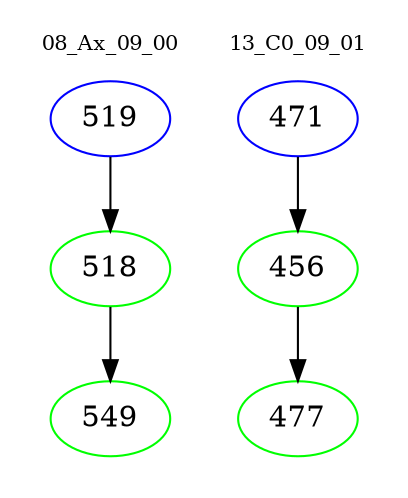 digraph{
subgraph cluster_0 {
color = white
label = "08_Ax_09_00";
fontsize=10;
T0_519 [label="519", color="blue"]
T0_519 -> T0_518 [color="black"]
T0_518 [label="518", color="green"]
T0_518 -> T0_549 [color="black"]
T0_549 [label="549", color="green"]
}
subgraph cluster_1 {
color = white
label = "13_C0_09_01";
fontsize=10;
T1_471 [label="471", color="blue"]
T1_471 -> T1_456 [color="black"]
T1_456 [label="456", color="green"]
T1_456 -> T1_477 [color="black"]
T1_477 [label="477", color="green"]
}
}
